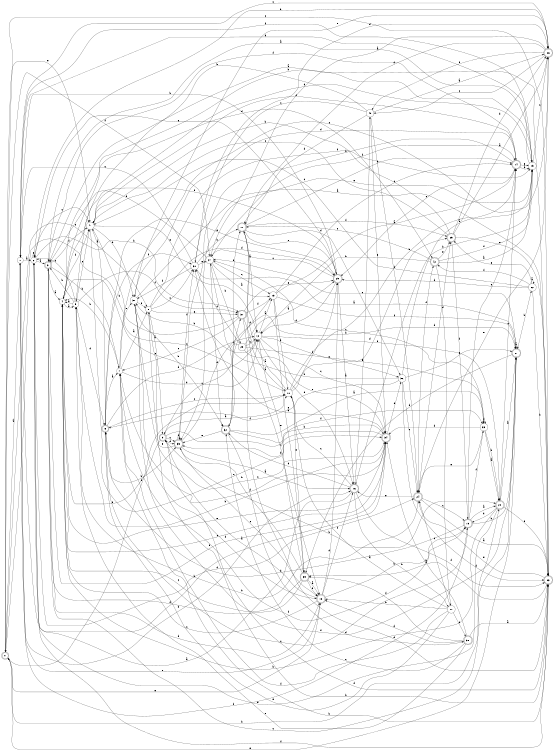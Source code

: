 digraph n35_10 {
__start0 [label="" shape="none"];

rankdir=LR;
size="8,5";

s0 [style="rounded,filled", color="black", fillcolor="white" shape="doublecircle", label="0"];
s1 [style="filled", color="black", fillcolor="white" shape="circle", label="1"];
s2 [style="filled", color="black", fillcolor="white" shape="circle", label="2"];
s3 [style="rounded,filled", color="black", fillcolor="white" shape="doublecircle", label="3"];
s4 [style="filled", color="black", fillcolor="white" shape="circle", label="4"];
s5 [style="filled", color="black", fillcolor="white" shape="circle", label="5"];
s6 [style="rounded,filled", color="black", fillcolor="white" shape="doublecircle", label="6"];
s7 [style="filled", color="black", fillcolor="white" shape="circle", label="7"];
s8 [style="filled", color="black", fillcolor="white" shape="circle", label="8"];
s9 [style="rounded,filled", color="black", fillcolor="white" shape="doublecircle", label="9"];
s10 [style="filled", color="black", fillcolor="white" shape="circle", label="10"];
s11 [style="rounded,filled", color="black", fillcolor="white" shape="doublecircle", label="11"];
s12 [style="filled", color="black", fillcolor="white" shape="circle", label="12"];
s13 [style="filled", color="black", fillcolor="white" shape="circle", label="13"];
s14 [style="rounded,filled", color="black", fillcolor="white" shape="doublecircle", label="14"];
s15 [style="filled", color="black", fillcolor="white" shape="circle", label="15"];
s16 [style="rounded,filled", color="black", fillcolor="white" shape="doublecircle", label="16"];
s17 [style="filled", color="black", fillcolor="white" shape="circle", label="17"];
s18 [style="rounded,filled", color="black", fillcolor="white" shape="doublecircle", label="18"];
s19 [style="rounded,filled", color="black", fillcolor="white" shape="doublecircle", label="19"];
s20 [style="rounded,filled", color="black", fillcolor="white" shape="doublecircle", label="20"];
s21 [style="rounded,filled", color="black", fillcolor="white" shape="doublecircle", label="21"];
s22 [style="filled", color="black", fillcolor="white" shape="circle", label="22"];
s23 [style="rounded,filled", color="black", fillcolor="white" shape="doublecircle", label="23"];
s24 [style="rounded,filled", color="black", fillcolor="white" shape="doublecircle", label="24"];
s25 [style="rounded,filled", color="black", fillcolor="white" shape="doublecircle", label="25"];
s26 [style="rounded,filled", color="black", fillcolor="white" shape="doublecircle", label="26"];
s27 [style="filled", color="black", fillcolor="white" shape="circle", label="27"];
s28 [style="filled", color="black", fillcolor="white" shape="circle", label="28"];
s29 [style="rounded,filled", color="black", fillcolor="white" shape="doublecircle", label="29"];
s30 [style="filled", color="black", fillcolor="white" shape="circle", label="30"];
s31 [style="filled", color="black", fillcolor="white" shape="circle", label="31"];
s32 [style="rounded,filled", color="black", fillcolor="white" shape="doublecircle", label="32"];
s33 [style="filled", color="black", fillcolor="white" shape="circle", label="33"];
s34 [style="rounded,filled", color="black", fillcolor="white" shape="doublecircle", label="34"];
s35 [style="rounded,filled", color="black", fillcolor="white" shape="doublecircle", label="35"];
s36 [style="filled", color="black", fillcolor="white" shape="circle", label="36"];
s37 [style="rounded,filled", color="black", fillcolor="white" shape="doublecircle", label="37"];
s38 [style="rounded,filled", color="black", fillcolor="white" shape="doublecircle", label="38"];
s39 [style="rounded,filled", color="black", fillcolor="white" shape="doublecircle", label="39"];
s40 [style="filled", color="black", fillcolor="white" shape="circle", label="40"];
s41 [style="filled", color="black", fillcolor="white" shape="circle", label="41"];
s42 [style="rounded,filled", color="black", fillcolor="white" shape="doublecircle", label="42"];
s0 -> s1 [label="a"];
s0 -> s20 [label="b"];
s0 -> s8 [label="c"];
s0 -> s10 [label="d"];
s0 -> s41 [label="e"];
s0 -> s27 [label="f"];
s1 -> s2 [label="a"];
s1 -> s34 [label="b"];
s1 -> s26 [label="c"];
s1 -> s16 [label="d"];
s1 -> s18 [label="e"];
s1 -> s19 [label="f"];
s2 -> s3 [label="a"];
s2 -> s37 [label="b"];
s2 -> s41 [label="c"];
s2 -> s24 [label="d"];
s2 -> s2 [label="e"];
s2 -> s23 [label="f"];
s3 -> s4 [label="a"];
s3 -> s7 [label="b"];
s3 -> s21 [label="c"];
s3 -> s18 [label="d"];
s3 -> s34 [label="e"];
s3 -> s41 [label="f"];
s4 -> s5 [label="a"];
s4 -> s15 [label="b"];
s4 -> s12 [label="c"];
s4 -> s42 [label="d"];
s4 -> s34 [label="e"];
s4 -> s41 [label="f"];
s5 -> s4 [label="a"];
s5 -> s3 [label="b"];
s5 -> s2 [label="c"];
s5 -> s6 [label="d"];
s5 -> s41 [label="e"];
s5 -> s37 [label="f"];
s6 -> s7 [label="a"];
s6 -> s35 [label="b"];
s6 -> s10 [label="c"];
s6 -> s12 [label="d"];
s6 -> s29 [label="e"];
s6 -> s30 [label="f"];
s7 -> s8 [label="a"];
s7 -> s4 [label="b"];
s7 -> s26 [label="c"];
s7 -> s12 [label="d"];
s7 -> s31 [label="e"];
s7 -> s19 [label="f"];
s8 -> s9 [label="a"];
s8 -> s23 [label="b"];
s8 -> s30 [label="c"];
s8 -> s29 [label="d"];
s8 -> s37 [label="e"];
s8 -> s15 [label="f"];
s9 -> s10 [label="a"];
s9 -> s20 [label="b"];
s9 -> s35 [label="c"];
s9 -> s35 [label="d"];
s9 -> s4 [label="e"];
s9 -> s33 [label="f"];
s10 -> s11 [label="a"];
s10 -> s15 [label="b"];
s10 -> s41 [label="c"];
s10 -> s25 [label="d"];
s10 -> s39 [label="e"];
s10 -> s29 [label="f"];
s11 -> s12 [label="a"];
s11 -> s14 [label="b"];
s11 -> s18 [label="c"];
s11 -> s36 [label="d"];
s11 -> s29 [label="e"];
s11 -> s25 [label="f"];
s12 -> s13 [label="a"];
s12 -> s31 [label="b"];
s12 -> s34 [label="c"];
s12 -> s16 [label="d"];
s12 -> s36 [label="e"];
s12 -> s20 [label="f"];
s13 -> s14 [label="a"];
s13 -> s10 [label="b"];
s13 -> s14 [label="c"];
s13 -> s32 [label="d"];
s13 -> s39 [label="e"];
s13 -> s21 [label="f"];
s14 -> s15 [label="a"];
s14 -> s35 [label="b"];
s14 -> s29 [label="c"];
s14 -> s31 [label="d"];
s14 -> s15 [label="e"];
s14 -> s3 [label="f"];
s15 -> s3 [label="a"];
s15 -> s16 [label="b"];
s15 -> s26 [label="c"];
s15 -> s1 [label="d"];
s15 -> s35 [label="e"];
s15 -> s1 [label="f"];
s16 -> s2 [label="a"];
s16 -> s17 [label="b"];
s16 -> s10 [label="c"];
s16 -> s32 [label="d"];
s16 -> s40 [label="e"];
s16 -> s23 [label="f"];
s17 -> s10 [label="a"];
s17 -> s18 [label="b"];
s17 -> s24 [label="c"];
s17 -> s38 [label="d"];
s17 -> s6 [label="e"];
s17 -> s7 [label="f"];
s18 -> s9 [label="a"];
s18 -> s19 [label="b"];
s18 -> s4 [label="c"];
s18 -> s29 [label="d"];
s18 -> s0 [label="e"];
s18 -> s16 [label="f"];
s19 -> s20 [label="a"];
s19 -> s21 [label="b"];
s19 -> s6 [label="c"];
s19 -> s6 [label="d"];
s19 -> s14 [label="e"];
s19 -> s33 [label="f"];
s20 -> s21 [label="a"];
s20 -> s4 [label="b"];
s20 -> s14 [label="c"];
s20 -> s19 [label="d"];
s20 -> s2 [label="e"];
s20 -> s23 [label="f"];
s21 -> s21 [label="a"];
s21 -> s22 [label="b"];
s21 -> s27 [label="c"];
s21 -> s39 [label="d"];
s21 -> s0 [label="e"];
s21 -> s31 [label="f"];
s22 -> s22 [label="a"];
s22 -> s23 [label="b"];
s22 -> s41 [label="c"];
s22 -> s29 [label="d"];
s22 -> s25 [label="e"];
s22 -> s42 [label="f"];
s23 -> s3 [label="a"];
s23 -> s7 [label="b"];
s23 -> s0 [label="c"];
s23 -> s9 [label="d"];
s23 -> s24 [label="e"];
s23 -> s39 [label="f"];
s24 -> s23 [label="a"];
s24 -> s5 [label="b"];
s24 -> s19 [label="c"];
s24 -> s25 [label="d"];
s24 -> s16 [label="e"];
s24 -> s42 [label="f"];
s25 -> s26 [label="a"];
s25 -> s41 [label="b"];
s25 -> s41 [label="c"];
s25 -> s26 [label="d"];
s25 -> s23 [label="e"];
s25 -> s19 [label="f"];
s26 -> s27 [label="a"];
s26 -> s2 [label="b"];
s26 -> s40 [label="c"];
s26 -> s11 [label="d"];
s26 -> s24 [label="e"];
s26 -> s40 [label="f"];
s27 -> s13 [label="a"];
s27 -> s28 [label="b"];
s27 -> s13 [label="c"];
s27 -> s32 [label="d"];
s27 -> s3 [label="e"];
s27 -> s14 [label="f"];
s28 -> s29 [label="a"];
s28 -> s12 [label="b"];
s28 -> s9 [label="c"];
s28 -> s30 [label="d"];
s28 -> s34 [label="e"];
s28 -> s33 [label="f"];
s29 -> s16 [label="a"];
s29 -> s1 [label="b"];
s29 -> s27 [label="c"];
s29 -> s12 [label="d"];
s29 -> s2 [label="e"];
s29 -> s4 [label="f"];
s30 -> s21 [label="a"];
s30 -> s11 [label="b"];
s30 -> s1 [label="c"];
s30 -> s26 [label="d"];
s30 -> s27 [label="e"];
s30 -> s31 [label="f"];
s31 -> s23 [label="a"];
s31 -> s32 [label="b"];
s31 -> s34 [label="c"];
s31 -> s18 [label="d"];
s31 -> s26 [label="e"];
s31 -> s8 [label="f"];
s32 -> s33 [label="a"];
s32 -> s34 [label="b"];
s32 -> s37 [label="c"];
s32 -> s38 [label="d"];
s32 -> s35 [label="e"];
s32 -> s11 [label="f"];
s33 -> s20 [label="a"];
s33 -> s20 [label="b"];
s33 -> s27 [label="c"];
s33 -> s34 [label="d"];
s33 -> s24 [label="e"];
s33 -> s33 [label="f"];
s34 -> s30 [label="a"];
s34 -> s5 [label="b"];
s34 -> s4 [label="c"];
s34 -> s35 [label="d"];
s34 -> s36 [label="e"];
s34 -> s7 [label="f"];
s35 -> s16 [label="a"];
s35 -> s21 [label="b"];
s35 -> s18 [label="c"];
s35 -> s35 [label="d"];
s35 -> s8 [label="e"];
s35 -> s30 [label="f"];
s36 -> s14 [label="a"];
s36 -> s27 [label="b"];
s36 -> s24 [label="c"];
s36 -> s23 [label="d"];
s36 -> s21 [label="e"];
s36 -> s6 [label="f"];
s37 -> s10 [label="a"];
s37 -> s0 [label="b"];
s37 -> s7 [label="c"];
s37 -> s23 [label="d"];
s37 -> s29 [label="e"];
s37 -> s13 [label="f"];
s38 -> s23 [label="a"];
s38 -> s34 [label="b"];
s38 -> s32 [label="c"];
s38 -> s18 [label="d"];
s38 -> s5 [label="e"];
s38 -> s39 [label="f"];
s39 -> s18 [label="a"];
s39 -> s35 [label="b"];
s39 -> s4 [label="c"];
s39 -> s3 [label="d"];
s39 -> s12 [label="e"];
s39 -> s18 [label="f"];
s40 -> s26 [label="a"];
s40 -> s5 [label="b"];
s40 -> s30 [label="c"];
s40 -> s11 [label="d"];
s40 -> s34 [label="e"];
s40 -> s24 [label="f"];
s41 -> s6 [label="a"];
s41 -> s31 [label="b"];
s41 -> s34 [label="c"];
s41 -> s15 [label="d"];
s41 -> s12 [label="e"];
s41 -> s14 [label="f"];
s42 -> s15 [label="a"];
s42 -> s12 [label="b"];
s42 -> s11 [label="c"];
s42 -> s17 [label="d"];
s42 -> s25 [label="e"];
s42 -> s15 [label="f"];

}